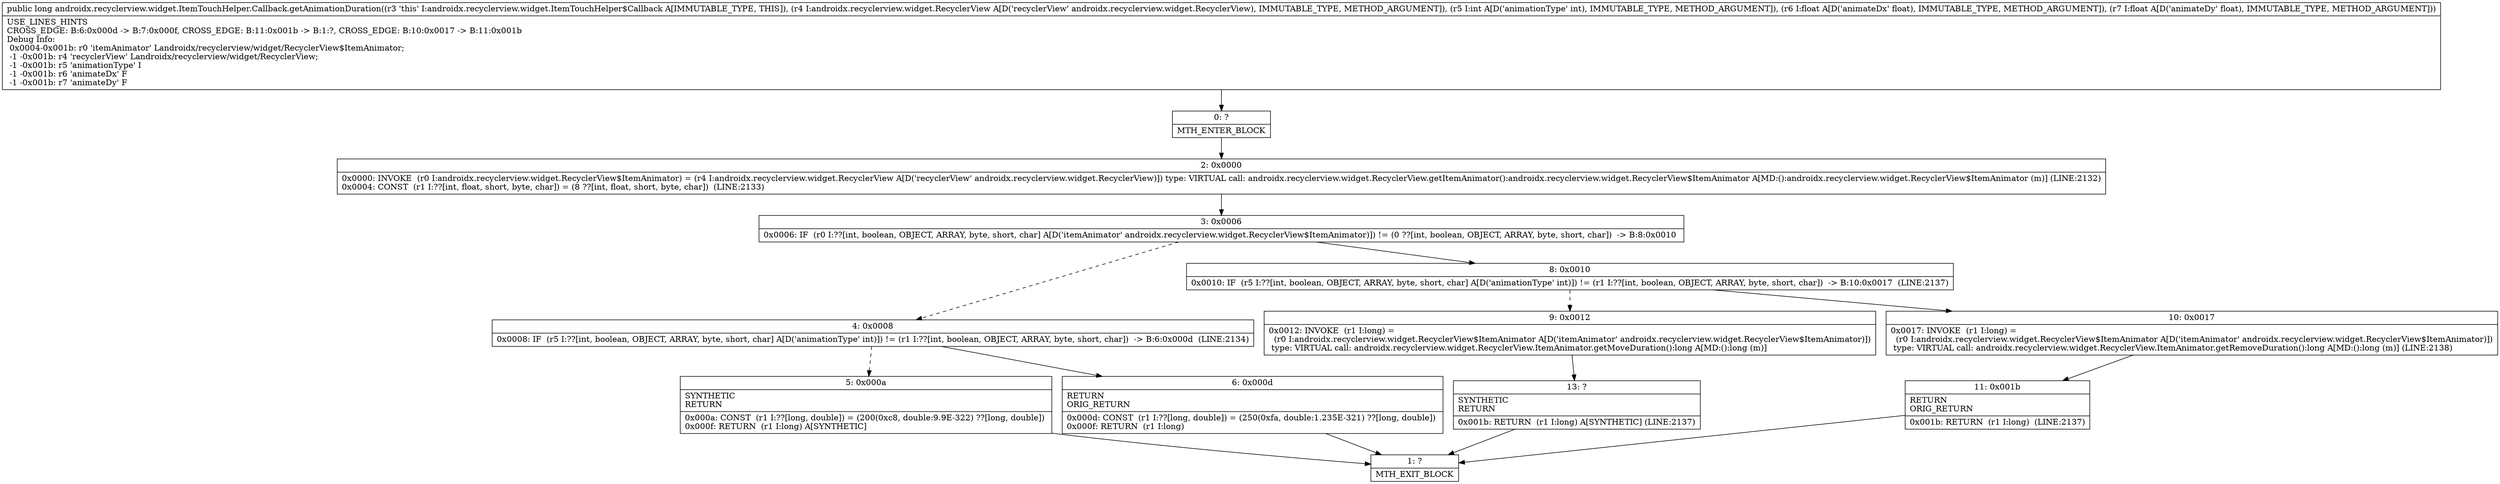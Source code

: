 digraph "CFG forandroidx.recyclerview.widget.ItemTouchHelper.Callback.getAnimationDuration(Landroidx\/recyclerview\/widget\/RecyclerView;IFF)J" {
Node_0 [shape=record,label="{0\:\ ?|MTH_ENTER_BLOCK\l}"];
Node_2 [shape=record,label="{2\:\ 0x0000|0x0000: INVOKE  (r0 I:androidx.recyclerview.widget.RecyclerView$ItemAnimator) = (r4 I:androidx.recyclerview.widget.RecyclerView A[D('recyclerView' androidx.recyclerview.widget.RecyclerView)]) type: VIRTUAL call: androidx.recyclerview.widget.RecyclerView.getItemAnimator():androidx.recyclerview.widget.RecyclerView$ItemAnimator A[MD:():androidx.recyclerview.widget.RecyclerView$ItemAnimator (m)] (LINE:2132)\l0x0004: CONST  (r1 I:??[int, float, short, byte, char]) = (8 ??[int, float, short, byte, char])  (LINE:2133)\l}"];
Node_3 [shape=record,label="{3\:\ 0x0006|0x0006: IF  (r0 I:??[int, boolean, OBJECT, ARRAY, byte, short, char] A[D('itemAnimator' androidx.recyclerview.widget.RecyclerView$ItemAnimator)]) != (0 ??[int, boolean, OBJECT, ARRAY, byte, short, char])  \-\> B:8:0x0010 \l}"];
Node_4 [shape=record,label="{4\:\ 0x0008|0x0008: IF  (r5 I:??[int, boolean, OBJECT, ARRAY, byte, short, char] A[D('animationType' int)]) != (r1 I:??[int, boolean, OBJECT, ARRAY, byte, short, char])  \-\> B:6:0x000d  (LINE:2134)\l}"];
Node_5 [shape=record,label="{5\:\ 0x000a|SYNTHETIC\lRETURN\l|0x000a: CONST  (r1 I:??[long, double]) = (200(0xc8, double:9.9E\-322) ??[long, double]) \l0x000f: RETURN  (r1 I:long) A[SYNTHETIC]\l}"];
Node_1 [shape=record,label="{1\:\ ?|MTH_EXIT_BLOCK\l}"];
Node_6 [shape=record,label="{6\:\ 0x000d|RETURN\lORIG_RETURN\l|0x000d: CONST  (r1 I:??[long, double]) = (250(0xfa, double:1.235E\-321) ??[long, double]) \l0x000f: RETURN  (r1 I:long) \l}"];
Node_8 [shape=record,label="{8\:\ 0x0010|0x0010: IF  (r5 I:??[int, boolean, OBJECT, ARRAY, byte, short, char] A[D('animationType' int)]) != (r1 I:??[int, boolean, OBJECT, ARRAY, byte, short, char])  \-\> B:10:0x0017  (LINE:2137)\l}"];
Node_9 [shape=record,label="{9\:\ 0x0012|0x0012: INVOKE  (r1 I:long) = \l  (r0 I:androidx.recyclerview.widget.RecyclerView$ItemAnimator A[D('itemAnimator' androidx.recyclerview.widget.RecyclerView$ItemAnimator)])\l type: VIRTUAL call: androidx.recyclerview.widget.RecyclerView.ItemAnimator.getMoveDuration():long A[MD:():long (m)]\l}"];
Node_13 [shape=record,label="{13\:\ ?|SYNTHETIC\lRETURN\l|0x001b: RETURN  (r1 I:long) A[SYNTHETIC] (LINE:2137)\l}"];
Node_10 [shape=record,label="{10\:\ 0x0017|0x0017: INVOKE  (r1 I:long) = \l  (r0 I:androidx.recyclerview.widget.RecyclerView$ItemAnimator A[D('itemAnimator' androidx.recyclerview.widget.RecyclerView$ItemAnimator)])\l type: VIRTUAL call: androidx.recyclerview.widget.RecyclerView.ItemAnimator.getRemoveDuration():long A[MD:():long (m)] (LINE:2138)\l}"];
Node_11 [shape=record,label="{11\:\ 0x001b|RETURN\lORIG_RETURN\l|0x001b: RETURN  (r1 I:long)  (LINE:2137)\l}"];
MethodNode[shape=record,label="{public long androidx.recyclerview.widget.ItemTouchHelper.Callback.getAnimationDuration((r3 'this' I:androidx.recyclerview.widget.ItemTouchHelper$Callback A[IMMUTABLE_TYPE, THIS]), (r4 I:androidx.recyclerview.widget.RecyclerView A[D('recyclerView' androidx.recyclerview.widget.RecyclerView), IMMUTABLE_TYPE, METHOD_ARGUMENT]), (r5 I:int A[D('animationType' int), IMMUTABLE_TYPE, METHOD_ARGUMENT]), (r6 I:float A[D('animateDx' float), IMMUTABLE_TYPE, METHOD_ARGUMENT]), (r7 I:float A[D('animateDy' float), IMMUTABLE_TYPE, METHOD_ARGUMENT]))  | USE_LINES_HINTS\lCROSS_EDGE: B:6:0x000d \-\> B:7:0x000f, CROSS_EDGE: B:11:0x001b \-\> B:1:?, CROSS_EDGE: B:10:0x0017 \-\> B:11:0x001b\lDebug Info:\l  0x0004\-0x001b: r0 'itemAnimator' Landroidx\/recyclerview\/widget\/RecyclerView$ItemAnimator;\l  \-1 \-0x001b: r4 'recyclerView' Landroidx\/recyclerview\/widget\/RecyclerView;\l  \-1 \-0x001b: r5 'animationType' I\l  \-1 \-0x001b: r6 'animateDx' F\l  \-1 \-0x001b: r7 'animateDy' F\l}"];
MethodNode -> Node_0;Node_0 -> Node_2;
Node_2 -> Node_3;
Node_3 -> Node_4[style=dashed];
Node_3 -> Node_8;
Node_4 -> Node_5[style=dashed];
Node_4 -> Node_6;
Node_5 -> Node_1;
Node_6 -> Node_1;
Node_8 -> Node_9[style=dashed];
Node_8 -> Node_10;
Node_9 -> Node_13;
Node_13 -> Node_1;
Node_10 -> Node_11;
Node_11 -> Node_1;
}

